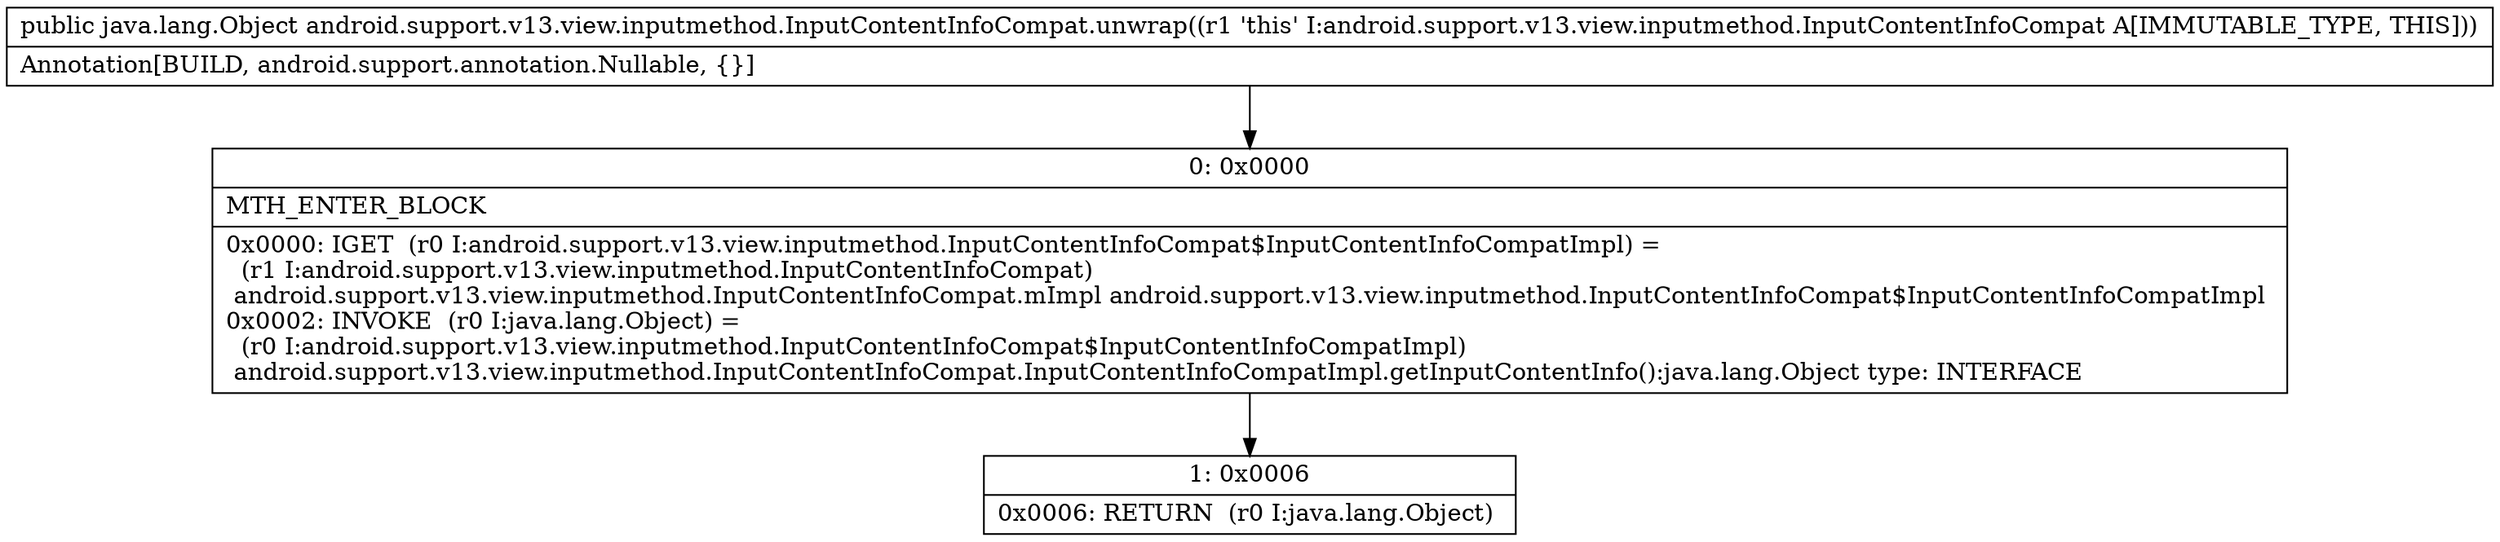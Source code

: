 digraph "CFG forandroid.support.v13.view.inputmethod.InputContentInfoCompat.unwrap()Ljava\/lang\/Object;" {
Node_0 [shape=record,label="{0\:\ 0x0000|MTH_ENTER_BLOCK\l|0x0000: IGET  (r0 I:android.support.v13.view.inputmethod.InputContentInfoCompat$InputContentInfoCompatImpl) = \l  (r1 I:android.support.v13.view.inputmethod.InputContentInfoCompat)\l android.support.v13.view.inputmethod.InputContentInfoCompat.mImpl android.support.v13.view.inputmethod.InputContentInfoCompat$InputContentInfoCompatImpl \l0x0002: INVOKE  (r0 I:java.lang.Object) = \l  (r0 I:android.support.v13.view.inputmethod.InputContentInfoCompat$InputContentInfoCompatImpl)\l android.support.v13.view.inputmethod.InputContentInfoCompat.InputContentInfoCompatImpl.getInputContentInfo():java.lang.Object type: INTERFACE \l}"];
Node_1 [shape=record,label="{1\:\ 0x0006|0x0006: RETURN  (r0 I:java.lang.Object) \l}"];
MethodNode[shape=record,label="{public java.lang.Object android.support.v13.view.inputmethod.InputContentInfoCompat.unwrap((r1 'this' I:android.support.v13.view.inputmethod.InputContentInfoCompat A[IMMUTABLE_TYPE, THIS]))  | Annotation[BUILD, android.support.annotation.Nullable, \{\}]\l}"];
MethodNode -> Node_0;
Node_0 -> Node_1;
}


